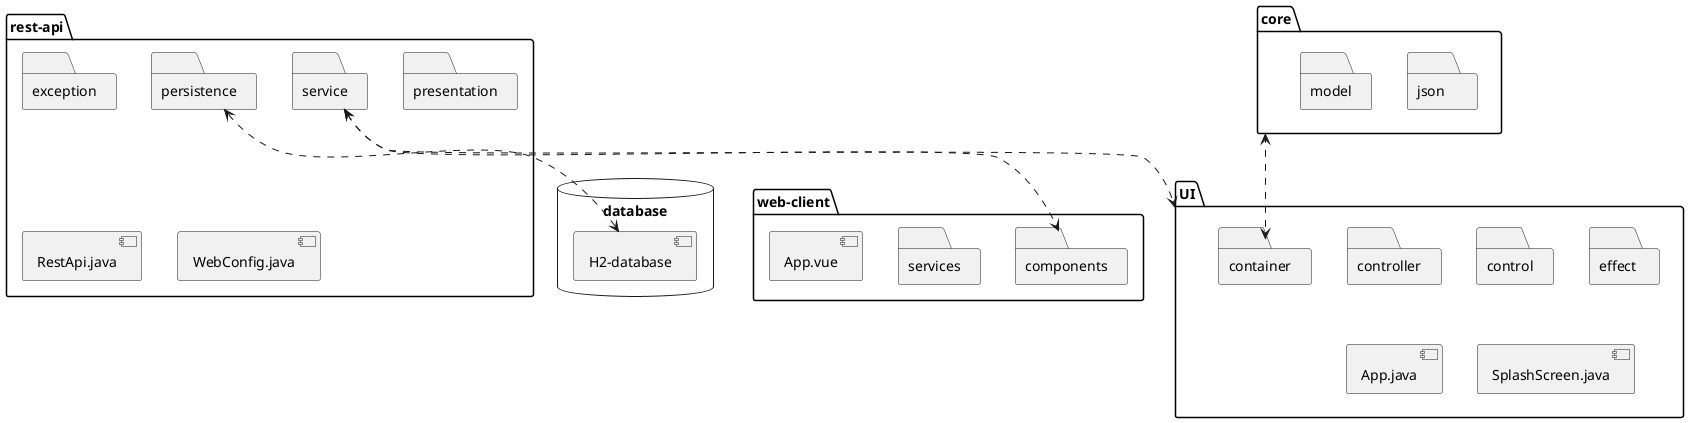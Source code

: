 @startuml
/' Prøver å få det til å se litt pent ut med together'/
together {
  package "UI" {
    folder "container" 
    folder "controller"
    folder "control"
    folder "effect" 
    [App.java]
    [SplashScreen.java]
   }
  package "web-client" { 
    folder "components"
    folder "services"
    [App.vue]
   }
}
package "core" {
  folder "json"
  folder "model"
}
together {
    package "rest-api" {
    folder "exception" 
    folder "persistence"
    folder "presentation"
    folder "service" 
    [RestApi.java]
    [WebConfig.java]
   }
   database "database" {
   [H2-database]
   }
}
[persistence] <..> [H2-database]
[service] <..> [components]
[service] <..> UI
core <..> container
@enduml